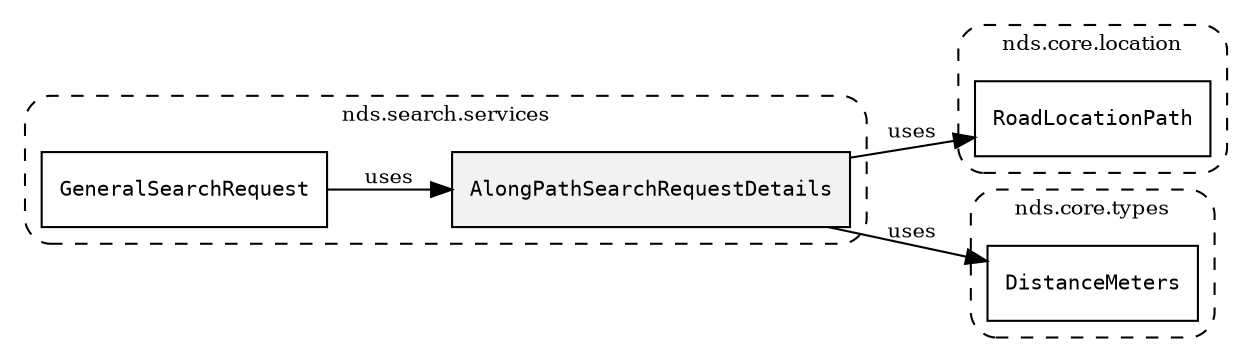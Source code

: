 /**
 * This dot file creates symbol collaboration diagram for AlongPathSearchRequestDetails.
 */
digraph ZSERIO
{
    node [shape=box, fontsize=10];
    rankdir="LR";
    fontsize=10;
    tooltip="AlongPathSearchRequestDetails collaboration diagram";

    subgraph "cluster_nds.search.services"
    {
        style="dashed, rounded";
        label="nds.search.services";
        tooltip="Package nds.search.services";
        href="../../../content/packages/nds.search.services.html#Package-nds-search-services";
        target="_parent";

        "AlongPathSearchRequestDetails" [style="filled", fillcolor="#0000000D", target="_parent", label=<<font face="monospace"><table align="center" border="0" cellspacing="0" cellpadding="0"><tr><td href="../../../content/packages/nds.search.services.html#Structure-AlongPathSearchRequestDetails" title="Structure defined in nds.search.services">AlongPathSearchRequestDetails</td></tr></table></font>>];
        "GeneralSearchRequest" [target="_parent", label=<<font face="monospace"><table align="center" border="0" cellspacing="0" cellpadding="0"><tr><td href="../../../content/packages/nds.search.services.html#Structure-GeneralSearchRequest" title="Structure defined in nds.search.services">GeneralSearchRequest</td></tr></table></font>>];
    }

    subgraph "cluster_nds.core.location"
    {
        style="dashed, rounded";
        label="nds.core.location";
        tooltip="Package nds.core.location";
        href="../../../content/packages/nds.core.location.html#Package-nds-core-location";
        target="_parent";

        "RoadLocationPath" [target="_parent", label=<<font face="monospace"><table align="center" border="0" cellspacing="0" cellpadding="0"><tr><td href="../../../content/packages/nds.core.location.html#Structure-RoadLocationPath" title="Structure defined in nds.core.location">RoadLocationPath</td></tr></table></font>>];
    }

    subgraph "cluster_nds.core.types"
    {
        style="dashed, rounded";
        label="nds.core.types";
        tooltip="Package nds.core.types";
        href="../../../content/packages/nds.core.types.html#Package-nds-core-types";
        target="_parent";

        "DistanceMeters" [target="_parent", label=<<font face="monospace"><table align="center" border="0" cellspacing="0" cellpadding="0"><tr><td href="../../../content/packages/nds.core.types.html#Subtype-DistanceMeters" title="Subtype defined in nds.core.types">DistanceMeters</td></tr></table></font>>];
    }

    "AlongPathSearchRequestDetails" -> "RoadLocationPath" [label="uses", fontsize=10];
    "AlongPathSearchRequestDetails" -> "DistanceMeters" [label="uses", fontsize=10];
    "GeneralSearchRequest" -> "AlongPathSearchRequestDetails" [label="uses", fontsize=10];
}
